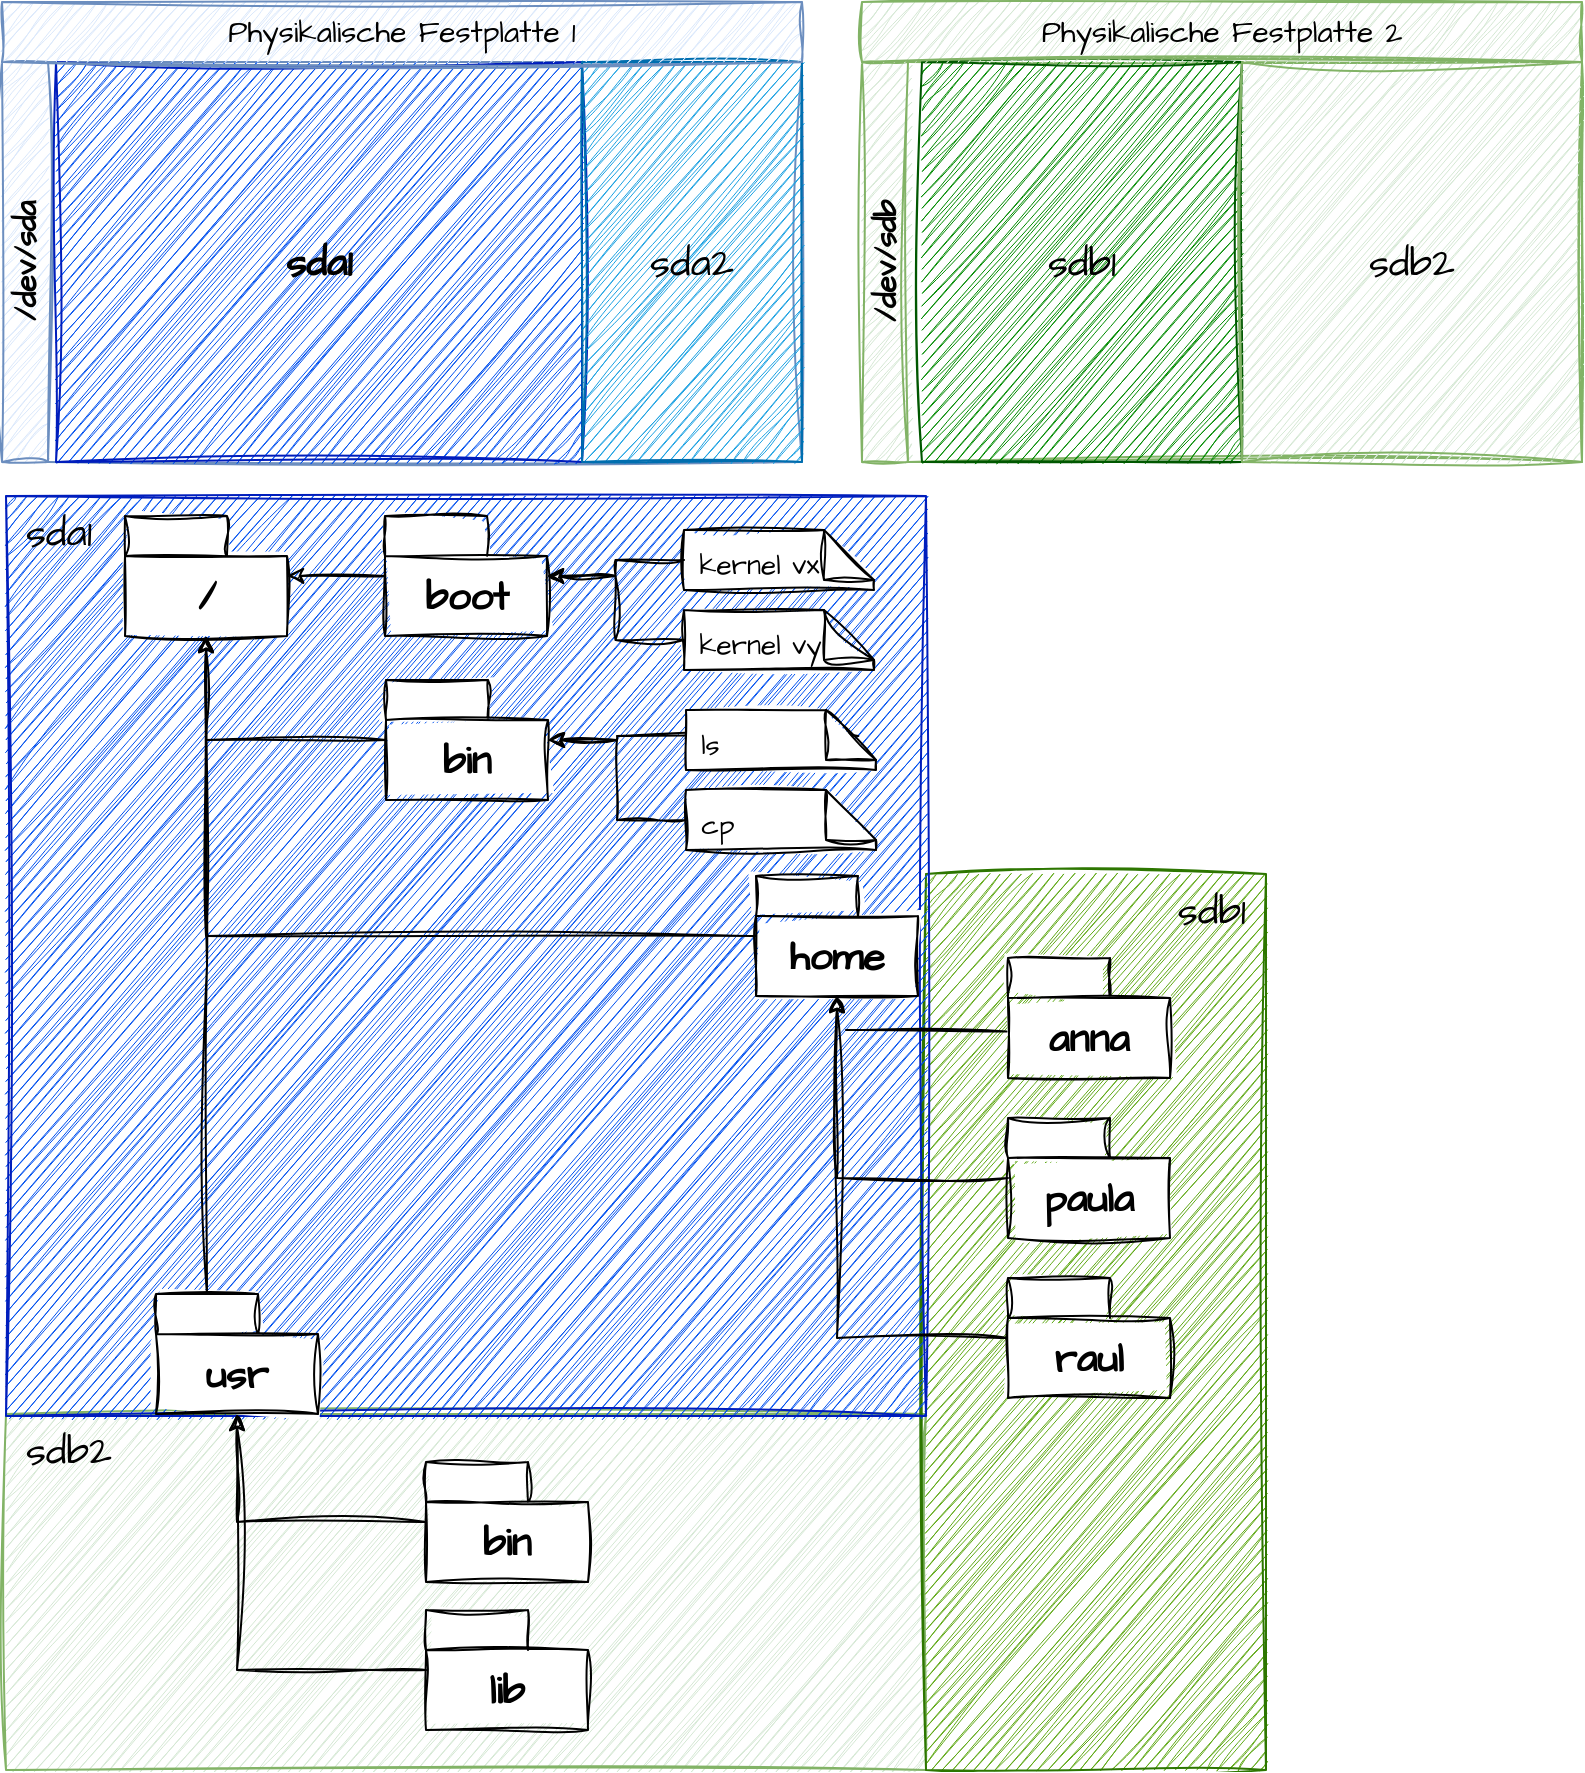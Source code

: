 <mxfile version="21.6.8" type="device">
  <diagram name="Seite-1" id="UI5YMpuJq8M5D1wcjBG3">
    <mxGraphModel dx="1704" dy="1254" grid="1" gridSize="10" guides="1" tooltips="1" connect="1" arrows="1" fold="1" page="1" pageScale="1" pageWidth="1654" pageHeight="1169" math="0" shadow="0">
      <root>
        <mxCell id="0" />
        <mxCell id="1" parent="0" />
        <mxCell id="Qs_xumctVo6-eZJusyZE-40" value="&amp;nbsp;sdb2" style="rounded=0;whiteSpace=wrap;html=1;sketch=1;hachureGap=4;jiggle=2;curveFitting=1;fontFamily=Architects Daughter;fontSource=https%3A%2F%2Ffonts.googleapis.com%2Fcss%3Ffamily%3DArchitects%2BDaughter;fontSize=20;fillColor=#d5e8d4;strokeColor=#82b366;verticalAlign=top;align=left;" vertex="1" parent="1">
          <mxGeometry x="172" y="829" width="460" height="178" as="geometry" />
        </mxCell>
        <mxCell id="Qs_xumctVo6-eZJusyZE-39" value="sdb1&amp;nbsp;" style="rounded=0;whiteSpace=wrap;html=1;sketch=1;hachureGap=4;jiggle=2;curveFitting=1;fontFamily=Architects Daughter;fontSource=https%3A%2F%2Ffonts.googleapis.com%2Fcss%3Ffamily%3DArchitects%2BDaughter;fontSize=20;fillColor=#60a917;strokeColor=#2D7600;fontColor=#000000;verticalAlign=top;align=right;" vertex="1" parent="1">
          <mxGeometry x="632" y="559" width="170" height="448" as="geometry" />
        </mxCell>
        <mxCell id="Qs_xumctVo6-eZJusyZE-35" value="&amp;nbsp;sda1" style="rounded=0;whiteSpace=wrap;html=1;sketch=1;hachureGap=4;jiggle=2;curveFitting=1;fontFamily=Architects Daughter;fontSource=https%3A%2F%2Ffonts.googleapis.com%2Fcss%3Ffamily%3DArchitects%2BDaughter;fontSize=20;fillColor=#0050ef;fontColor=#000000;strokeColor=#001DBC;verticalAlign=top;align=left;" vertex="1" parent="1">
          <mxGeometry x="172" y="370" width="460" height="460" as="geometry" />
        </mxCell>
        <mxCell id="Qs_xumctVo6-eZJusyZE-1" value="/dev/sda" style="swimlane;horizontal=0;whiteSpace=wrap;html=1;sketch=1;curveFitting=1;jiggle=2;fontFamily=Architects Daughter;fillColor=#dae8fc;strokeColor=#6c8ebf;fontSize=15;fontSource=https%3A%2F%2Ffonts.googleapis.com%2Fcss%3Ffamily%3DArchitects%2BDaughter;" vertex="1" parent="1">
          <mxGeometry x="170" y="153" width="400" height="200" as="geometry" />
        </mxCell>
        <mxCell id="Qs_xumctVo6-eZJusyZE-7" value="&lt;b&gt;sda1&lt;/b&gt;" style="rounded=0;whiteSpace=wrap;html=1;sketch=1;hachureGap=4;jiggle=2;curveFitting=1;fontFamily=Architects Daughter;fontSource=https%3A%2F%2Ffonts.googleapis.com%2Fcss%3Ffamily%3DArchitects%2BDaughter;fontSize=20;fillColor=#0050ef;strokeColor=#001DBC;fontColor=#000000;" vertex="1" parent="Qs_xumctVo6-eZJusyZE-1">
          <mxGeometry x="27" width="263" height="200" as="geometry" />
        </mxCell>
        <mxCell id="Qs_xumctVo6-eZJusyZE-8" value="sda2" style="rounded=0;whiteSpace=wrap;html=1;sketch=1;hachureGap=4;jiggle=2;curveFitting=1;fontFamily=Architects Daughter;fontSource=https%3A%2F%2Ffonts.googleapis.com%2Fcss%3Ffamily%3DArchitects%2BDaughter;fontSize=20;fillColor=#1ba1e2;strokeColor=#006EAF;fontColor=#000;" vertex="1" parent="Qs_xumctVo6-eZJusyZE-1">
          <mxGeometry x="290" width="110" height="200" as="geometry" />
        </mxCell>
        <mxCell id="Qs_xumctVo6-eZJusyZE-2" value="Physikalische Festplatte 1" style="text;html=1;strokeColor=#6c8ebf;fillColor=#dae8fc;align=center;verticalAlign=middle;whiteSpace=wrap;rounded=0;fontSize=15;fontFamily=Architects Daughter;sketch=1;curveFitting=1;jiggle=2;fontSource=https%3A%2F%2Ffonts.googleapis.com%2Fcss%3Ffamily%3DArchitects%2BDaughter;" vertex="1" parent="1">
          <mxGeometry x="170" y="123" width="400" height="30" as="geometry" />
        </mxCell>
        <mxCell id="Qs_xumctVo6-eZJusyZE-5" value="/dev/sdb" style="swimlane;horizontal=0;whiteSpace=wrap;html=1;sketch=1;curveFitting=1;jiggle=2;fontFamily=Architects Daughter;fillColor=#d5e8d4;strokeColor=#82b366;fontSize=15;fontSource=https%3A%2F%2Ffonts.googleapis.com%2Fcss%3Ffamily%3DArchitects%2BDaughter;" vertex="1" parent="1">
          <mxGeometry x="600" y="153" width="360" height="200" as="geometry" />
        </mxCell>
        <mxCell id="Qs_xumctVo6-eZJusyZE-9" value="sdb1" style="rounded=0;whiteSpace=wrap;html=1;sketch=1;hachureGap=4;jiggle=2;curveFitting=1;fontFamily=Architects Daughter;fontSource=https%3A%2F%2Ffonts.googleapis.com%2Fcss%3Ffamily%3DArchitects%2BDaughter;fontSize=20;fillColor=#008a00;strokeColor=#005700;fontColor=#000000;" vertex="1" parent="Qs_xumctVo6-eZJusyZE-5">
          <mxGeometry x="30" width="160" height="200" as="geometry" />
        </mxCell>
        <mxCell id="Qs_xumctVo6-eZJusyZE-10" value="sdb2" style="rounded=0;whiteSpace=wrap;html=1;sketch=1;hachureGap=4;jiggle=2;curveFitting=1;fontFamily=Architects Daughter;fontSource=https%3A%2F%2Ffonts.googleapis.com%2Fcss%3Ffamily%3DArchitects%2BDaughter;fontSize=20;fillColor=#d5e8d4;strokeColor=#82b366;" vertex="1" parent="Qs_xumctVo6-eZJusyZE-5">
          <mxGeometry x="190" width="170" height="200" as="geometry" />
        </mxCell>
        <mxCell id="Qs_xumctVo6-eZJusyZE-6" value="Physikalische Festplatte 2" style="text;html=1;strokeColor=#82b366;fillColor=#d5e8d4;align=center;verticalAlign=middle;whiteSpace=wrap;rounded=0;fontSize=15;fontFamily=Architects Daughter;sketch=1;curveFitting=1;jiggle=2;fontSource=https%3A%2F%2Ffonts.googleapis.com%2Fcss%3Ffamily%3DArchitects%2BDaughter;" vertex="1" parent="1">
          <mxGeometry x="600" y="123" width="360" height="30" as="geometry" />
        </mxCell>
        <mxCell id="Qs_xumctVo6-eZJusyZE-11" value="/" style="shape=folder;fontStyle=1;tabWidth=51;tabHeight=20;tabPosition=left;html=1;boundedLbl=1;whiteSpace=wrap;sketch=1;hachureGap=4;jiggle=2;curveFitting=1;fontFamily=Architects Daughter;fontSource=https%3A%2F%2Ffonts.googleapis.com%2Fcss%3Ffamily%3DArchitects%2BDaughter;fontSize=20;" vertex="1" parent="1">
          <mxGeometry x="231.5" y="380" width="81" height="60" as="geometry" />
        </mxCell>
        <mxCell id="Qs_xumctVo6-eZJusyZE-25" value="" style="edgeStyle=orthogonalEdgeStyle;rounded=0;sketch=1;hachureGap=4;jiggle=2;curveFitting=1;orthogonalLoop=1;jettySize=auto;html=1;fontFamily=Architects Daughter;fontSource=https%3A%2F%2Ffonts.googleapis.com%2Fcss%3Ffamily%3DArchitects%2BDaughter;fontSize=16;" edge="1" parent="1" source="Qs_xumctVo6-eZJusyZE-13" target="Qs_xumctVo6-eZJusyZE-11">
          <mxGeometry relative="1" as="geometry" />
        </mxCell>
        <mxCell id="Qs_xumctVo6-eZJusyZE-13" value="boot" style="shape=folder;fontStyle=1;tabWidth=51;tabHeight=20;tabPosition=left;html=1;boundedLbl=1;whiteSpace=wrap;sketch=1;hachureGap=4;jiggle=2;curveFitting=1;fontFamily=Architects Daughter;fontSource=https%3A%2F%2Ffonts.googleapis.com%2Fcss%3Ffamily%3DArchitects%2BDaughter;fontSize=20;" vertex="1" parent="1">
          <mxGeometry x="361.5" y="380" width="81" height="60" as="geometry" />
        </mxCell>
        <mxCell id="Qs_xumctVo6-eZJusyZE-14" value="usr" style="shape=folder;fontStyle=1;tabWidth=51;tabHeight=20;tabPosition=left;html=1;boundedLbl=1;whiteSpace=wrap;sketch=1;hachureGap=4;jiggle=2;curveFitting=1;fontFamily=Architects Daughter;fontSource=https%3A%2F%2Ffonts.googleapis.com%2Fcss%3Ffamily%3DArchitects%2BDaughter;fontSize=20;" vertex="1" parent="1">
          <mxGeometry x="247" y="769" width="81" height="60" as="geometry" />
        </mxCell>
        <mxCell id="Qs_xumctVo6-eZJusyZE-38" value="" style="edgeStyle=orthogonalEdgeStyle;rounded=0;sketch=1;hachureGap=4;jiggle=2;curveFitting=1;orthogonalLoop=1;jettySize=auto;html=1;fontFamily=Architects Daughter;fontSource=https%3A%2F%2Ffonts.googleapis.com%2Fcss%3Ffamily%3DArchitects%2BDaughter;fontSize=16;" edge="1" parent="1" source="Qs_xumctVo6-eZJusyZE-15" target="Qs_xumctVo6-eZJusyZE-11">
          <mxGeometry relative="1" as="geometry" />
        </mxCell>
        <mxCell id="Qs_xumctVo6-eZJusyZE-15" value="home" style="shape=folder;fontStyle=1;tabWidth=51;tabHeight=20;tabPosition=left;html=1;boundedLbl=1;whiteSpace=wrap;sketch=1;hachureGap=4;jiggle=2;curveFitting=1;fontFamily=Architects Daughter;fontSource=https%3A%2F%2Ffonts.googleapis.com%2Fcss%3Ffamily%3DArchitects%2BDaughter;fontSize=20;" vertex="1" parent="1">
          <mxGeometry x="547" y="560" width="81" height="60" as="geometry" />
        </mxCell>
        <mxCell id="Qs_xumctVo6-eZJusyZE-16" value="anna" style="shape=folder;fontStyle=1;tabWidth=51;tabHeight=20;tabPosition=left;html=1;boundedLbl=1;whiteSpace=wrap;sketch=1;hachureGap=4;jiggle=2;curveFitting=1;fontFamily=Architects Daughter;fontSource=https%3A%2F%2Ffonts.googleapis.com%2Fcss%3Ffamily%3DArchitects%2BDaughter;fontSize=20;" vertex="1" parent="1">
          <mxGeometry x="673" y="601" width="81" height="60" as="geometry" />
        </mxCell>
        <mxCell id="Qs_xumctVo6-eZJusyZE-20" value="" style="edgeStyle=orthogonalEdgeStyle;rounded=0;sketch=1;hachureGap=4;jiggle=2;curveFitting=1;orthogonalLoop=1;jettySize=auto;html=1;fontFamily=Architects Daughter;fontSource=https%3A%2F%2Ffonts.googleapis.com%2Fcss%3Ffamily%3DArchitects%2BDaughter;fontSize=16;entryX=0.5;entryY=1;entryDx=0;entryDy=0;entryPerimeter=0;" edge="1" parent="1" source="Qs_xumctVo6-eZJusyZE-17" target="Qs_xumctVo6-eZJusyZE-15">
          <mxGeometry relative="1" as="geometry" />
        </mxCell>
        <mxCell id="Qs_xumctVo6-eZJusyZE-17" value="paula" style="shape=folder;fontStyle=1;tabWidth=51;tabHeight=20;tabPosition=left;html=1;boundedLbl=1;whiteSpace=wrap;sketch=1;hachureGap=4;jiggle=2;curveFitting=1;fontFamily=Architects Daughter;fontSource=https%3A%2F%2Ffonts.googleapis.com%2Fcss%3Ffamily%3DArchitects%2BDaughter;fontSize=20;" vertex="1" parent="1">
          <mxGeometry x="673" y="681" width="81" height="60" as="geometry" />
        </mxCell>
        <mxCell id="Qs_xumctVo6-eZJusyZE-21" value="" style="edgeStyle=orthogonalEdgeStyle;rounded=0;sketch=1;hachureGap=4;jiggle=2;curveFitting=1;orthogonalLoop=1;jettySize=auto;html=1;fontFamily=Architects Daughter;fontSource=https%3A%2F%2Ffonts.googleapis.com%2Fcss%3Ffamily%3DArchitects%2BDaughter;fontSize=16;" edge="1" parent="1" source="Qs_xumctVo6-eZJusyZE-18" target="Qs_xumctVo6-eZJusyZE-15">
          <mxGeometry relative="1" as="geometry" />
        </mxCell>
        <mxCell id="Qs_xumctVo6-eZJusyZE-18" value="raul" style="shape=folder;fontStyle=1;tabWidth=51;tabHeight=20;tabPosition=left;html=1;boundedLbl=1;whiteSpace=wrap;sketch=1;hachureGap=4;jiggle=2;curveFitting=1;fontFamily=Architects Daughter;fontSource=https%3A%2F%2Ffonts.googleapis.com%2Fcss%3Ffamily%3DArchitects%2BDaughter;fontSize=20;" vertex="1" parent="1">
          <mxGeometry x="673" y="761" width="81" height="60" as="geometry" />
        </mxCell>
        <mxCell id="Qs_xumctVo6-eZJusyZE-24" value="" style="edgeStyle=orthogonalEdgeStyle;rounded=0;sketch=1;hachureGap=4;jiggle=2;curveFitting=1;orthogonalLoop=1;jettySize=auto;html=1;fontFamily=Architects Daughter;fontSource=https%3A%2F%2Ffonts.googleapis.com%2Fcss%3Ffamily%3DArchitects%2BDaughter;fontSize=16;" edge="1" parent="1" source="Qs_xumctVo6-eZJusyZE-23" target="Qs_xumctVo6-eZJusyZE-11">
          <mxGeometry relative="1" as="geometry" />
        </mxCell>
        <mxCell id="Qs_xumctVo6-eZJusyZE-23" value="bin" style="shape=folder;fontStyle=1;tabWidth=51;tabHeight=20;tabPosition=left;html=1;boundedLbl=1;whiteSpace=wrap;sketch=1;hachureGap=4;jiggle=2;curveFitting=1;fontFamily=Architects Daughter;fontSource=https%3A%2F%2Ffonts.googleapis.com%2Fcss%3Ffamily%3DArchitects%2BDaughter;fontSize=20;" vertex="1" parent="1">
          <mxGeometry x="362" y="462" width="81" height="60" as="geometry" />
        </mxCell>
        <mxCell id="Qs_xumctVo6-eZJusyZE-26" value="&lt;font style=&quot;font-size: 14px;&quot;&gt;&amp;nbsp;kernel vx&lt;/font&gt;" style="shape=note2;boundedLbl=1;whiteSpace=wrap;html=1;size=25;verticalAlign=middle;align=left;sketch=1;hachureGap=4;jiggle=2;curveFitting=1;fontFamily=Architects Daughter;fontSource=https%3A%2F%2Ffonts.googleapis.com%2Fcss%3Ffamily%3DArchitects%2BDaughter;fontSize=20;horizontal=1;" vertex="1" parent="1">
          <mxGeometry x="511" y="387" width="95" height="30" as="geometry" />
        </mxCell>
        <mxCell id="Qs_xumctVo6-eZJusyZE-28" value="" style="edgeStyle=orthogonalEdgeStyle;rounded=0;sketch=1;hachureGap=4;jiggle=2;curveFitting=1;orthogonalLoop=1;jettySize=auto;html=1;fontFamily=Architects Daughter;fontSource=https%3A%2F%2Ffonts.googleapis.com%2Fcss%3Ffamily%3DArchitects%2BDaughter;fontSize=16;fontColor=#000000;" edge="1" parent="1" source="Qs_xumctVo6-eZJusyZE-26" target="Qs_xumctVo6-eZJusyZE-13">
          <mxGeometry relative="1" as="geometry">
            <mxPoint x="413" y="505" as="sourcePoint" />
            <mxPoint x="502" y="450" as="targetPoint" />
          </mxGeometry>
        </mxCell>
        <mxCell id="Qs_xumctVo6-eZJusyZE-29" value="&lt;font style=&quot;font-size: 14px;&quot;&gt;&amp;nbsp;kernel vy&lt;/font&gt;" style="shape=note2;boundedLbl=1;whiteSpace=wrap;html=1;size=25;verticalAlign=middle;align=left;sketch=1;hachureGap=4;jiggle=2;curveFitting=1;fontFamily=Architects Daughter;fontSource=https%3A%2F%2Ffonts.googleapis.com%2Fcss%3Ffamily%3DArchitects%2BDaughter;fontSize=20;horizontal=1;" vertex="1" parent="1">
          <mxGeometry x="511" y="427" width="95" height="30" as="geometry" />
        </mxCell>
        <mxCell id="Qs_xumctVo6-eZJusyZE-30" value="" style="edgeStyle=orthogonalEdgeStyle;rounded=0;sketch=1;hachureGap=4;jiggle=2;curveFitting=1;orthogonalLoop=1;jettySize=auto;html=1;fontFamily=Architects Daughter;fontSource=https%3A%2F%2Ffonts.googleapis.com%2Fcss%3Ffamily%3DArchitects%2BDaughter;fontSize=16;fontColor=#000000;" edge="1" parent="1" source="Qs_xumctVo6-eZJusyZE-29" target="Qs_xumctVo6-eZJusyZE-13">
          <mxGeometry relative="1" as="geometry">
            <mxPoint x="317" y="562" as="sourcePoint" />
            <mxPoint x="373" y="535" as="targetPoint" />
          </mxGeometry>
        </mxCell>
        <mxCell id="Qs_xumctVo6-eZJusyZE-33" value="" style="edgeStyle=orthogonalEdgeStyle;rounded=0;sketch=1;hachureGap=4;jiggle=2;curveFitting=1;orthogonalLoop=1;jettySize=auto;html=1;fontFamily=Architects Daughter;fontSource=https%3A%2F%2Ffonts.googleapis.com%2Fcss%3Ffamily%3DArchitects%2BDaughter;fontSize=16;exitX=0.907;exitY=0.433;exitDx=0;exitDy=0;exitPerimeter=0;fontColor=#000000;" edge="1" parent="1" source="Qs_xumctVo6-eZJusyZE-31" target="Qs_xumctVo6-eZJusyZE-23">
          <mxGeometry relative="1" as="geometry" />
        </mxCell>
        <mxCell id="Qs_xumctVo6-eZJusyZE-31" value="&lt;font style=&quot;font-size: 14px;&quot;&gt;&amp;nbsp;ls&lt;/font&gt;" style="shape=note2;boundedLbl=1;whiteSpace=wrap;html=1;size=25;verticalAlign=middle;align=left;sketch=1;hachureGap=4;jiggle=2;curveFitting=1;fontFamily=Architects Daughter;fontSource=https%3A%2F%2Ffonts.googleapis.com%2Fcss%3Ffamily%3DArchitects%2BDaughter;fontSize=20;horizontal=1;" vertex="1" parent="1">
          <mxGeometry x="512" y="477" width="95" height="30" as="geometry" />
        </mxCell>
        <mxCell id="Qs_xumctVo6-eZJusyZE-32" value="&lt;font style=&quot;font-size: 14px;&quot;&gt;&amp;nbsp;cp&lt;/font&gt;" style="shape=note2;boundedLbl=1;whiteSpace=wrap;html=1;size=25;verticalAlign=middle;align=left;sketch=1;hachureGap=4;jiggle=2;curveFitting=1;fontFamily=Architects Daughter;fontSource=https%3A%2F%2Ffonts.googleapis.com%2Fcss%3Ffamily%3DArchitects%2BDaughter;fontSize=20;horizontal=1;" vertex="1" parent="1">
          <mxGeometry x="512" y="517" width="95" height="30" as="geometry" />
        </mxCell>
        <mxCell id="Qs_xumctVo6-eZJusyZE-34" value="" style="edgeStyle=orthogonalEdgeStyle;rounded=0;sketch=1;hachureGap=4;jiggle=2;curveFitting=1;orthogonalLoop=1;jettySize=auto;html=1;fontFamily=Architects Daughter;fontSource=https%3A%2F%2Ffonts.googleapis.com%2Fcss%3Ffamily%3DArchitects%2BDaughter;fontSize=16;fontColor=#000000;" edge="1" parent="1" source="Qs_xumctVo6-eZJusyZE-32" target="Qs_xumctVo6-eZJusyZE-23">
          <mxGeometry relative="1" as="geometry">
            <mxPoint x="309.165" y="796.81" as="sourcePoint" />
            <mxPoint x="359" y="721" as="targetPoint" />
          </mxGeometry>
        </mxCell>
        <mxCell id="Qs_xumctVo6-eZJusyZE-36" value="bin" style="shape=folder;fontStyle=1;tabWidth=51;tabHeight=20;tabPosition=left;html=1;boundedLbl=1;whiteSpace=wrap;sketch=1;hachureGap=4;jiggle=2;curveFitting=1;fontFamily=Architects Daughter;fontSource=https%3A%2F%2Ffonts.googleapis.com%2Fcss%3Ffamily%3DArchitects%2BDaughter;fontSize=20;" vertex="1" parent="1">
          <mxGeometry x="382" y="853" width="81" height="60" as="geometry" />
        </mxCell>
        <mxCell id="Qs_xumctVo6-eZJusyZE-37" value="lib" style="shape=folder;fontStyle=1;tabWidth=51;tabHeight=20;tabPosition=left;html=1;boundedLbl=1;whiteSpace=wrap;sketch=1;hachureGap=4;jiggle=2;curveFitting=1;fontFamily=Architects Daughter;fontSource=https%3A%2F%2Ffonts.googleapis.com%2Fcss%3Ffamily%3DArchitects%2BDaughter;fontSize=20;" vertex="1" parent="1">
          <mxGeometry x="382" y="927" width="81" height="60" as="geometry" />
        </mxCell>
        <mxCell id="Qs_xumctVo6-eZJusyZE-41" value="" style="endArrow=none;html=1;rounded=0;sketch=1;hachureGap=4;jiggle=2;curveFitting=1;fontFamily=Architects Daughter;fontSource=https%3A%2F%2Ffonts.googleapis.com%2Fcss%3Ffamily%3DArchitects%2BDaughter;fontSize=16;entryX=-0.009;entryY=0.613;entryDx=0;entryDy=0;entryPerimeter=0;" edge="1" parent="1" target="Qs_xumctVo6-eZJusyZE-16">
          <mxGeometry width="50" height="50" relative="1" as="geometry">
            <mxPoint x="592" y="637" as="sourcePoint" />
            <mxPoint x="622" y="627" as="targetPoint" />
          </mxGeometry>
        </mxCell>
        <mxCell id="Qs_xumctVo6-eZJusyZE-42" value="" style="edgeStyle=orthogonalEdgeStyle;rounded=0;sketch=1;hachureGap=4;jiggle=2;curveFitting=1;orthogonalLoop=1;jettySize=auto;html=1;fontFamily=Architects Daughter;fontSource=https%3A%2F%2Ffonts.googleapis.com%2Fcss%3Ffamily%3DArchitects%2BDaughter;fontSize=16;" edge="1" parent="1" source="Qs_xumctVo6-eZJusyZE-36" target="Qs_xumctVo6-eZJusyZE-14">
          <mxGeometry relative="1" as="geometry">
            <mxPoint x="557" y="600" as="sourcePoint" />
            <mxPoint x="282" y="450" as="targetPoint" />
          </mxGeometry>
        </mxCell>
        <mxCell id="Qs_xumctVo6-eZJusyZE-43" value="" style="edgeStyle=orthogonalEdgeStyle;rounded=0;sketch=1;hachureGap=4;jiggle=2;curveFitting=1;orthogonalLoop=1;jettySize=auto;html=1;fontFamily=Architects Daughter;fontSource=https%3A%2F%2Ffonts.googleapis.com%2Fcss%3Ffamily%3DArchitects%2BDaughter;fontSize=16;" edge="1" parent="1" source="Qs_xumctVo6-eZJusyZE-37" target="Qs_xumctVo6-eZJusyZE-14">
          <mxGeometry relative="1" as="geometry">
            <mxPoint x="464" y="893" as="sourcePoint" />
            <mxPoint x="423" y="840" as="targetPoint" />
          </mxGeometry>
        </mxCell>
        <mxCell id="Qs_xumctVo6-eZJusyZE-44" value="" style="edgeStyle=orthogonalEdgeStyle;rounded=0;sketch=1;hachureGap=4;jiggle=2;curveFitting=1;orthogonalLoop=1;jettySize=auto;html=1;fontFamily=Architects Daughter;fontSource=https%3A%2F%2Ffonts.googleapis.com%2Fcss%3Ffamily%3DArchitects%2BDaughter;fontSize=16;exitX=0;exitY=0;exitDx=25.5;exitDy=0;exitPerimeter=0;" edge="1" parent="1" source="Qs_xumctVo6-eZJusyZE-14" target="Qs_xumctVo6-eZJusyZE-11">
          <mxGeometry relative="1" as="geometry">
            <mxPoint x="557" y="600" as="sourcePoint" />
            <mxPoint x="282" y="450" as="targetPoint" />
          </mxGeometry>
        </mxCell>
      </root>
    </mxGraphModel>
  </diagram>
</mxfile>
